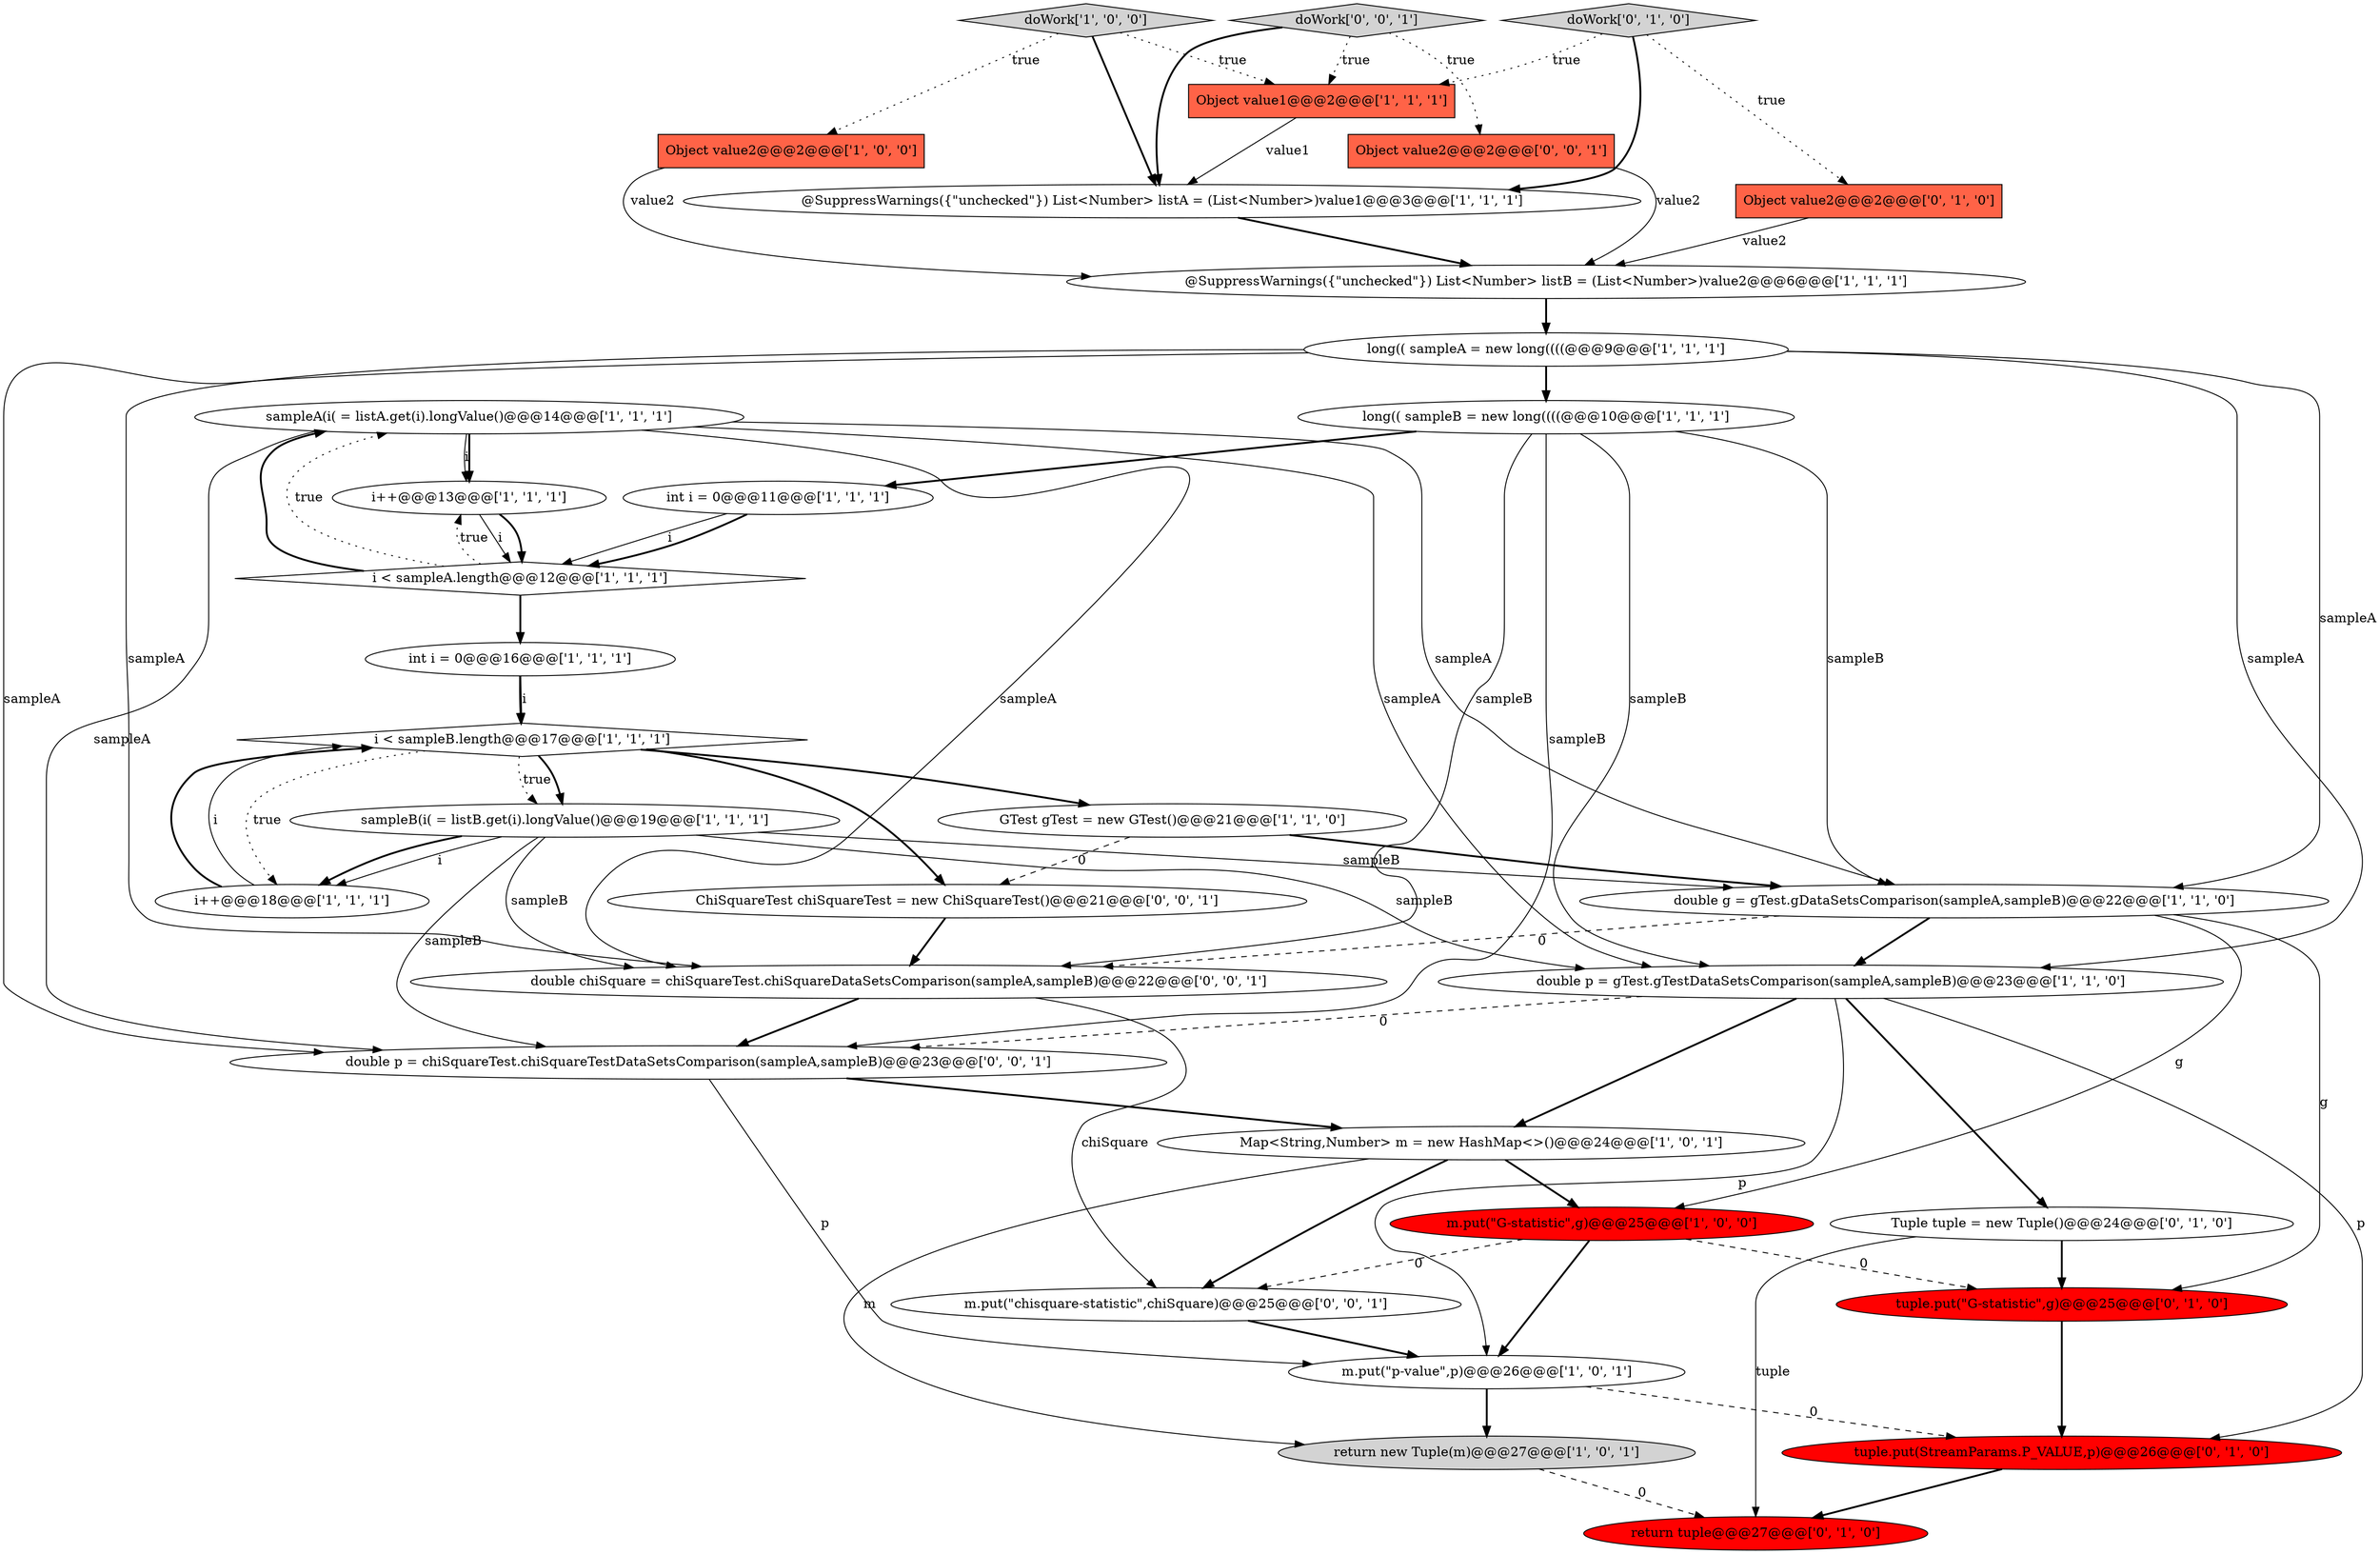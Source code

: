 digraph {
28 [style = filled, label = "double p = chiSquareTest.chiSquareTestDataSetsComparison(sampleA,sampleB)@@@23@@@['0', '0', '1']", fillcolor = white, shape = ellipse image = "AAA0AAABBB3BBB"];
7 [style = filled, label = "double p = gTest.gTestDataSetsComparison(sampleA,sampleB)@@@23@@@['1', '1', '0']", fillcolor = white, shape = ellipse image = "AAA0AAABBB1BBB"];
2 [style = filled, label = "i++@@@18@@@['1', '1', '1']", fillcolor = white, shape = ellipse image = "AAA0AAABBB1BBB"];
14 [style = filled, label = "sampleA(i( = listA.get(i).longValue()@@@14@@@['1', '1', '1']", fillcolor = white, shape = ellipse image = "AAA0AAABBB1BBB"];
19 [style = filled, label = "m.put(\"G-statistic\",g)@@@25@@@['1', '0', '0']", fillcolor = red, shape = ellipse image = "AAA1AAABBB1BBB"];
13 [style = filled, label = "@SuppressWarnings({\"unchecked\"}) List<Number> listB = (List<Number>)value2@@@6@@@['1', '1', '1']", fillcolor = white, shape = ellipse image = "AAA0AAABBB1BBB"];
9 [style = filled, label = "GTest gTest = new GTest()@@@21@@@['1', '1', '0']", fillcolor = white, shape = ellipse image = "AAA0AAABBB1BBB"];
33 [style = filled, label = "ChiSquareTest chiSquareTest = new ChiSquareTest()@@@21@@@['0', '0', '1']", fillcolor = white, shape = ellipse image = "AAA0AAABBB3BBB"];
17 [style = filled, label = "Object value2@@@2@@@['1', '0', '0']", fillcolor = tomato, shape = box image = "AAA0AAABBB1BBB"];
16 [style = filled, label = "return new Tuple(m)@@@27@@@['1', '0', '1']", fillcolor = lightgray, shape = ellipse image = "AAA0AAABBB1BBB"];
25 [style = filled, label = "doWork['0', '1', '0']", fillcolor = lightgray, shape = diamond image = "AAA0AAABBB2BBB"];
11 [style = filled, label = "long(( sampleB = new long((((@@@10@@@['1', '1', '1']", fillcolor = white, shape = ellipse image = "AAA0AAABBB1BBB"];
12 [style = filled, label = "int i = 0@@@11@@@['1', '1', '1']", fillcolor = white, shape = ellipse image = "AAA0AAABBB1BBB"];
4 [style = filled, label = "doWork['1', '0', '0']", fillcolor = lightgray, shape = diamond image = "AAA0AAABBB1BBB"];
23 [style = filled, label = "Tuple tuple = new Tuple()@@@24@@@['0', '1', '0']", fillcolor = white, shape = ellipse image = "AAA0AAABBB2BBB"];
1 [style = filled, label = "i < sampleB.length@@@17@@@['1', '1', '1']", fillcolor = white, shape = diamond image = "AAA0AAABBB1BBB"];
0 [style = filled, label = "@SuppressWarnings({\"unchecked\"}) List<Number> listA = (List<Number>)value1@@@3@@@['1', '1', '1']", fillcolor = white, shape = ellipse image = "AAA0AAABBB1BBB"];
6 [style = filled, label = "i < sampleA.length@@@12@@@['1', '1', '1']", fillcolor = white, shape = diamond image = "AAA0AAABBB1BBB"];
5 [style = filled, label = "i++@@@13@@@['1', '1', '1']", fillcolor = white, shape = ellipse image = "AAA0AAABBB1BBB"];
26 [style = filled, label = "return tuple@@@27@@@['0', '1', '0']", fillcolor = red, shape = ellipse image = "AAA1AAABBB2BBB"];
30 [style = filled, label = "double chiSquare = chiSquareTest.chiSquareDataSetsComparison(sampleA,sampleB)@@@22@@@['0', '0', '1']", fillcolor = white, shape = ellipse image = "AAA0AAABBB3BBB"];
20 [style = filled, label = "Object value1@@@2@@@['1', '1', '1']", fillcolor = tomato, shape = box image = "AAA0AAABBB1BBB"];
8 [style = filled, label = "m.put(\"p-value\",p)@@@26@@@['1', '0', '1']", fillcolor = white, shape = ellipse image = "AAA0AAABBB1BBB"];
32 [style = filled, label = "doWork['0', '0', '1']", fillcolor = lightgray, shape = diamond image = "AAA0AAABBB3BBB"];
21 [style = filled, label = "double g = gTest.gDataSetsComparison(sampleA,sampleB)@@@22@@@['1', '1', '0']", fillcolor = white, shape = ellipse image = "AAA0AAABBB1BBB"];
10 [style = filled, label = "sampleB(i( = listB.get(i).longValue()@@@19@@@['1', '1', '1']", fillcolor = white, shape = ellipse image = "AAA0AAABBB1BBB"];
27 [style = filled, label = "tuple.put(\"G-statistic\",g)@@@25@@@['0', '1', '0']", fillcolor = red, shape = ellipse image = "AAA1AAABBB2BBB"];
15 [style = filled, label = "int i = 0@@@16@@@['1', '1', '1']", fillcolor = white, shape = ellipse image = "AAA0AAABBB1BBB"];
22 [style = filled, label = "Object value2@@@2@@@['0', '1', '0']", fillcolor = tomato, shape = box image = "AAA0AAABBB2BBB"];
31 [style = filled, label = "Object value2@@@2@@@['0', '0', '1']", fillcolor = tomato, shape = box image = "AAA0AAABBB3BBB"];
18 [style = filled, label = "long(( sampleA = new long((((@@@9@@@['1', '1', '1']", fillcolor = white, shape = ellipse image = "AAA0AAABBB1BBB"];
24 [style = filled, label = "tuple.put(StreamParams.P_VALUE,p)@@@26@@@['0', '1', '0']", fillcolor = red, shape = ellipse image = "AAA1AAABBB2BBB"];
29 [style = filled, label = "m.put(\"chisquare-statistic\",chiSquare)@@@25@@@['0', '0', '1']", fillcolor = white, shape = ellipse image = "AAA0AAABBB3BBB"];
3 [style = filled, label = "Map<String,Number> m = new HashMap<>()@@@24@@@['1', '0', '1']", fillcolor = white, shape = ellipse image = "AAA0AAABBB1BBB"];
10->30 [style = solid, label="sampleB"];
18->30 [style = solid, label="sampleA"];
25->0 [style = bold, label=""];
8->16 [style = bold, label=""];
14->5 [style = solid, label="i"];
29->8 [style = bold, label=""];
19->27 [style = dashed, label="0"];
30->29 [style = solid, label="chiSquare"];
21->19 [style = solid, label="g"];
1->10 [style = dotted, label="true"];
0->13 [style = bold, label=""];
11->28 [style = solid, label="sampleB"];
23->27 [style = bold, label=""];
28->8 [style = solid, label="p"];
2->1 [style = bold, label=""];
7->8 [style = solid, label="p"];
14->30 [style = solid, label="sampleA"];
32->0 [style = bold, label=""];
7->24 [style = solid, label="p"];
18->11 [style = bold, label=""];
10->2 [style = solid, label="i"];
4->20 [style = dotted, label="true"];
32->20 [style = dotted, label="true"];
19->29 [style = dashed, label="0"];
22->13 [style = solid, label="value2"];
14->28 [style = solid, label="sampleA"];
11->12 [style = bold, label=""];
8->24 [style = dashed, label="0"];
14->7 [style = solid, label="sampleA"];
11->7 [style = solid, label="sampleB"];
12->6 [style = bold, label=""];
11->21 [style = solid, label="sampleB"];
7->3 [style = bold, label=""];
18->7 [style = solid, label="sampleA"];
18->28 [style = solid, label="sampleA"];
6->15 [style = bold, label=""];
1->9 [style = bold, label=""];
19->8 [style = bold, label=""];
4->0 [style = bold, label=""];
9->33 [style = dashed, label="0"];
6->14 [style = bold, label=""];
32->31 [style = dotted, label="true"];
16->26 [style = dashed, label="0"];
12->6 [style = solid, label="i"];
15->1 [style = solid, label="i"];
24->26 [style = bold, label=""];
21->30 [style = dashed, label="0"];
1->33 [style = bold, label=""];
6->14 [style = dotted, label="true"];
23->26 [style = solid, label="tuple"];
21->27 [style = solid, label="g"];
30->28 [style = bold, label=""];
5->6 [style = bold, label=""];
10->28 [style = solid, label="sampleB"];
3->19 [style = bold, label=""];
20->0 [style = solid, label="value1"];
7->28 [style = dashed, label="0"];
7->23 [style = bold, label=""];
2->1 [style = solid, label="i"];
25->20 [style = dotted, label="true"];
9->21 [style = bold, label=""];
25->22 [style = dotted, label="true"];
33->30 [style = bold, label=""];
14->21 [style = solid, label="sampleA"];
21->7 [style = bold, label=""];
3->16 [style = solid, label="m"];
10->2 [style = bold, label=""];
27->24 [style = bold, label=""];
10->21 [style = solid, label="sampleB"];
28->3 [style = bold, label=""];
1->2 [style = dotted, label="true"];
1->10 [style = bold, label=""];
4->17 [style = dotted, label="true"];
31->13 [style = solid, label="value2"];
18->21 [style = solid, label="sampleA"];
5->6 [style = solid, label="i"];
11->30 [style = solid, label="sampleB"];
17->13 [style = solid, label="value2"];
10->7 [style = solid, label="sampleB"];
3->29 [style = bold, label=""];
13->18 [style = bold, label=""];
6->5 [style = dotted, label="true"];
14->5 [style = bold, label=""];
15->1 [style = bold, label=""];
}
